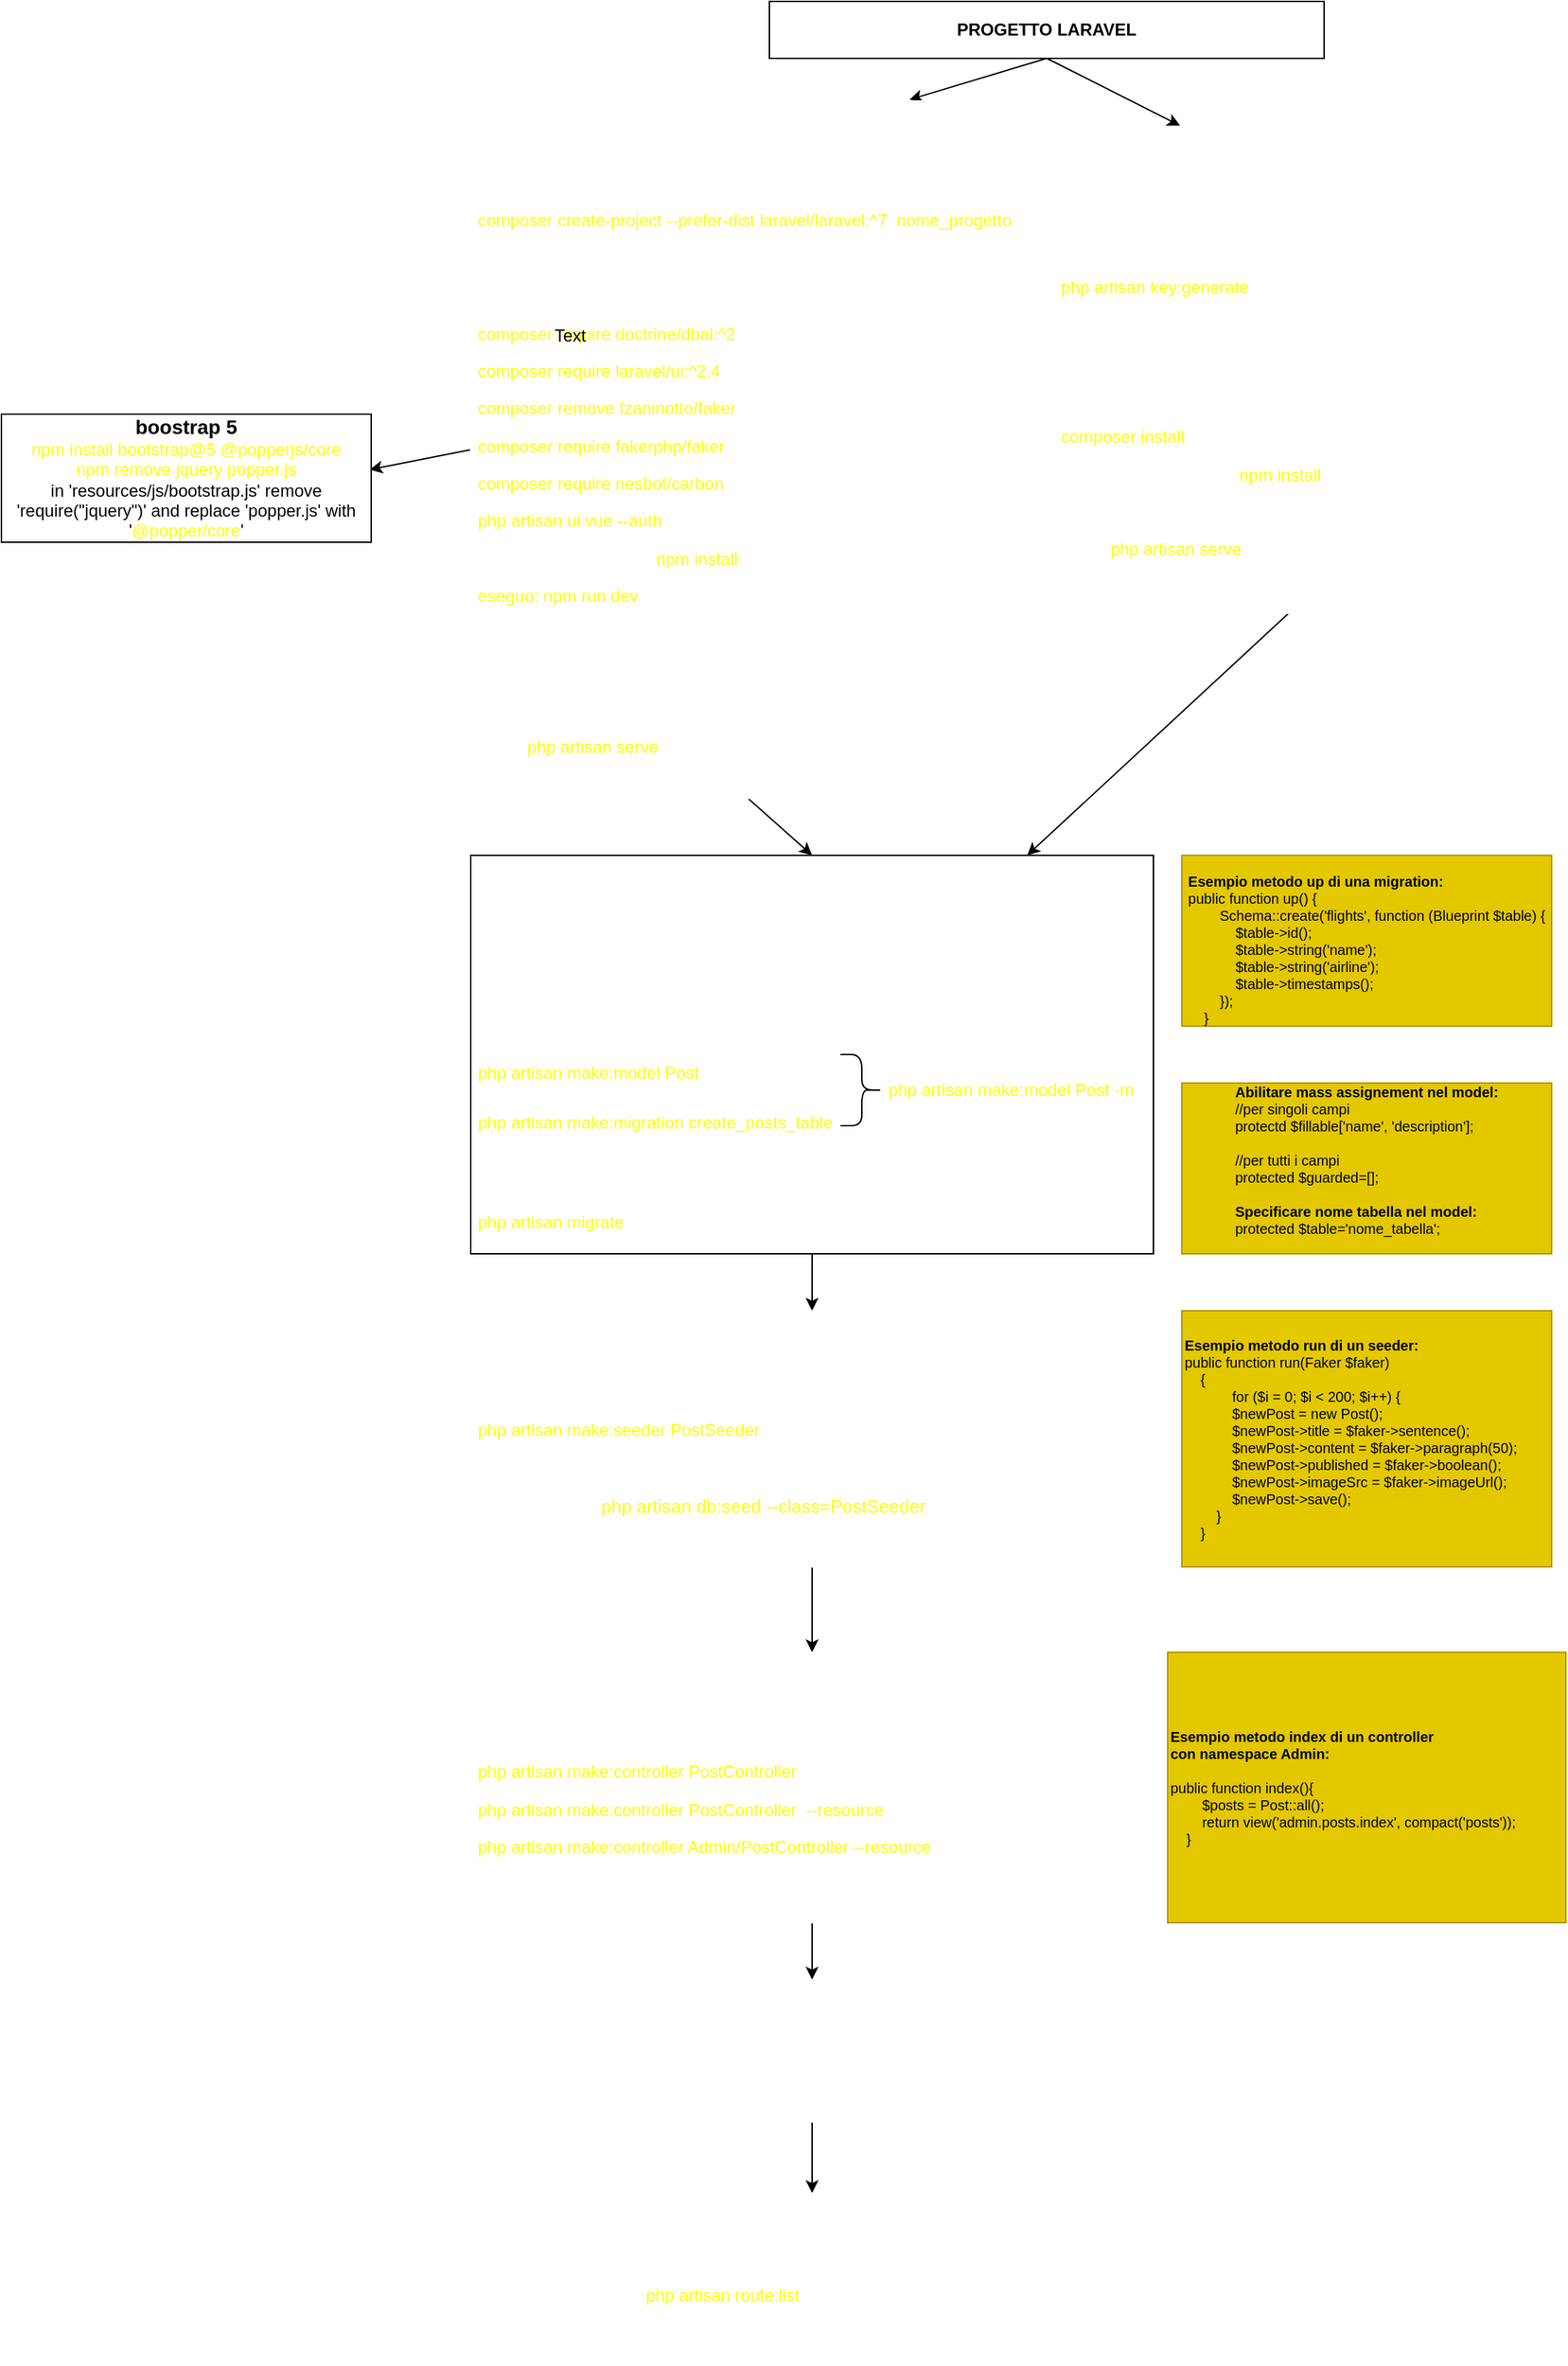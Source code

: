 <mxfile>
    <diagram id="avuX6tN8_coUhezxWiyo" name="Page-1">
        <mxGraphModel dx="2028" dy="634" grid="1" gridSize="10" guides="1" tooltips="1" connect="1" arrows="0" fold="1" page="1" pageScale="1" pageWidth="827" pageHeight="1169" math="0" shadow="0">
            <root>
                <mxCell id="0"/>
                <mxCell id="1" parent="0"/>
                <mxCell id="9" style="edgeStyle=none;html=1;exitX=0.5;exitY=1;exitDx=0;exitDy=0;entryX=0.791;entryY=-0.002;entryDx=0;entryDy=0;entryPerimeter=0;fontSize=16;fontColor=#FFFF00;" parent="1" source="2" target="7" edge="1">
                    <mxGeometry relative="1" as="geometry"/>
                </mxCell>
                <mxCell id="10" style="edgeStyle=none;html=1;exitX=0.5;exitY=1;exitDx=0;exitDy=0;entryX=0.269;entryY=-0.008;entryDx=0;entryDy=0;entryPerimeter=0;fontSize=16;fontColor=#FFFF00;" parent="1" source="2" target="8" edge="1">
                    <mxGeometry relative="1" as="geometry"/>
                </mxCell>
                <mxCell id="2" value="&lt;b&gt;PROGETTO LARAVEL&lt;/b&gt;&lt;font color=&quot;#ffff00&quot;&gt;&lt;br&gt;&lt;/font&gt;" style="rounded=0;whiteSpace=wrap;html=1;" parent="1" vertex="1">
                    <mxGeometry x="250" y="40" width="390" height="40" as="geometry"/>
                </mxCell>
                <mxCell id="13" style="edgeStyle=none;html=1;exitX=0.5;exitY=1;exitDx=0;exitDy=0;entryX=0.5;entryY=0;entryDx=0;entryDy=0;fontSize=12;fontColor=#FFFFFF;" parent="1" source="7" target="12" edge="1">
                    <mxGeometry relative="1" as="geometry"/>
                </mxCell>
                <mxCell id="28" style="edgeStyle=none;html=1;exitX=0;exitY=0.5;exitDx=0;exitDy=0;entryX=0.996;entryY=0.433;entryDx=0;entryDy=0;entryPerimeter=0;fontSize=14;" parent="1" source="7" target="27" edge="1">
                    <mxGeometry relative="1" as="geometry"/>
                </mxCell>
                <mxCell id="7" value="&lt;h1&gt;&lt;font style=&quot;font-size: 16px&quot;&gt;SCAFFOLDING: Se inizializzo progetto&lt;/font&gt;&lt;/h1&gt;&lt;p&gt;Mi sposto nella cartella dove voglio creare il progetto (parent dir)&lt;/p&gt;&lt;p&gt;&lt;span&gt;&lt;font color=&quot;#ffff00&quot;&gt;composer create-project --prefer-dist laravel/laravel:^7&amp;nbsp; nome_progetto&lt;/font&gt;&lt;/span&gt;&lt;br&gt;&lt;/p&gt;&lt;p&gt;&lt;span&gt;apro la cartella del progetto in vscode&lt;/span&gt;&lt;/p&gt;&lt;p&gt;&lt;span&gt;installo i pacchetti necessari:&lt;/span&gt;&lt;/p&gt;&lt;p&gt;&lt;span&gt;&lt;font color=&quot;#ffff00&quot;&gt;composer require doctrine/dbal:^2&lt;/font&gt;&lt;/span&gt;&lt;/p&gt;&lt;p&gt;&lt;font color=&quot;#ffff00&quot;&gt;composer require laravel/ui:^2.4&lt;/font&gt;&lt;/p&gt;&lt;p&gt;&lt;font color=&quot;#ffff00&quot;&gt;composer remove fzaninotto/faker&lt;/font&gt;&lt;/p&gt;&lt;p&gt;&lt;font color=&quot;#ffff00&quot;&gt;composer require fakerphp/faker&lt;/font&gt;&lt;/p&gt;&lt;p&gt;&lt;font color=&quot;#ffff00&quot;&gt;composer require nesbot/carbon&lt;/font&gt;&lt;/p&gt;&lt;p&gt;&lt;font color=&quot;#ffff00&quot;&gt;php artisan ui vue --auth&lt;/font&gt;&lt;/p&gt;&lt;p&gt;installo pacchetti node: &lt;font color=&quot;#ffff00&quot;&gt;npm install&lt;/font&gt;&lt;/p&gt;&lt;p&gt;&lt;font color=&quot;#ffff00&quot;&gt;eseguo: npm run dev&lt;/font&gt;&lt;/p&gt;&lt;p&gt;aggiungo composer.lock e package.lock a gitignore&lt;br&gt;&lt;/p&gt;&lt;p&gt;creo db&lt;/p&gt;&lt;p&gt;modifico file env con impostazioni mie&lt;/p&gt;&lt;p&gt;lancio &lt;font color=&quot;#ffff00&quot;&gt;php artisan serve&lt;/font&gt; e verifico che tutto funzioni&lt;br&gt;&lt;/p&gt;&lt;p&gt;inizializzo repo git&lt;br&gt;&lt;/p&gt;&lt;p&gt;&lt;font color=&quot;#ffff00&quot;&gt;&lt;br&gt;&lt;/font&gt;&lt;/p&gt;" style="text;html=1;strokeColor=#FFFFFF;fillColor=none;spacing=5;spacingTop=-20;whiteSpace=wrap;overflow=hidden;rounded=0;fontSize=12;fontColor=#FFFFFF;" parent="1" vertex="1">
                    <mxGeometry x="40" y="110" width="390" height="490" as="geometry"/>
                </mxCell>
                <mxCell id="14" style="edgeStyle=none;html=1;exitX=0.5;exitY=1;exitDx=0;exitDy=0;fontSize=12;fontColor=#FFFFFF;" parent="1" source="8" target="12" edge="1">
                    <mxGeometry relative="1" as="geometry"/>
                </mxCell>
                <mxCell id="8" value="&lt;h1&gt;&lt;font style=&quot;font-size: 16px&quot;&gt;SCAFFOLDING: Se clono repo&lt;/font&gt;&lt;/h1&gt;&lt;p&gt;&lt;span&gt;apro vscode e clono repo&lt;/span&gt;&lt;br&gt;&lt;/p&gt;&lt;p&gt;copio .env.example e lo rinomino in .env e genero la key:&lt;span&gt;&lt;br&gt;&lt;/span&gt;&lt;/p&gt;&lt;p&gt;&lt;font color=&quot;#ffff00&quot;&gt;php artisan key:generate&lt;/font&gt;&lt;br&gt;&lt;/p&gt;&lt;p&gt;creo db&lt;/p&gt;&lt;p&gt;modifico file env con impostazioni del mio db&lt;/p&gt;&lt;p&gt;&lt;span&gt;installo i pacchetti necessari:&lt;/span&gt;&lt;/p&gt;&lt;p&gt;&lt;span&gt;&lt;font color=&quot;#ffff00&quot;&gt;composer install&lt;/font&gt;&lt;/span&gt;&lt;/p&gt;&lt;p&gt;&lt;span&gt;installo pacchetti node: &lt;/span&gt;&lt;font color=&quot;#ffff00&quot;&gt;npm install&lt;/font&gt;&lt;br&gt;&lt;/p&gt;&lt;p&gt;se ci sono già migration o seeder li lancio&lt;font color=&quot;#ffff00&quot;&gt;&lt;br&gt;&lt;/font&gt;&lt;/p&gt;&lt;p&gt;&lt;span&gt;lancio &lt;/span&gt;&lt;font color=&quot;#ffff00&quot;&gt;php artisan serve&lt;/font&gt;&lt;span&gt; e verifico che tutto funzioni&lt;/span&gt;&lt;br&gt;&lt;/p&gt;&lt;p&gt;&lt;span&gt;creo eventuale branch su git&lt;/span&gt;&lt;br&gt;&lt;/p&gt;&lt;p&gt;&lt;font color=&quot;#ffff00&quot;&gt;&lt;br&gt;&lt;/font&gt;&lt;/p&gt;" style="text;html=1;strokeColor=#FFFFFF;fillColor=none;spacing=5;spacingTop=-20;whiteSpace=wrap;overflow=hidden;rounded=0;fontSize=12;fontColor=#FFFFFF;" parent="1" vertex="1">
                    <mxGeometry x="450" y="130" width="330" height="340" as="geometry"/>
                </mxCell>
                <mxCell id="23" style="edgeStyle=none;html=1;exitX=0.5;exitY=1;exitDx=0;exitDy=0;entryX=0.5;entryY=0;entryDx=0;entryDy=0;fontSize=10;fontColor=#FFFF00;" parent="1" source="12" target="22" edge="1">
                    <mxGeometry relative="1" as="geometry"/>
                </mxCell>
                <mxCell id="12" value="&lt;h1&gt;&lt;font style=&quot;font-size: 16px ; line-height: 1&quot;&gt;Definisco le mie entità:&lt;/font&gt;&lt;/h1&gt;&lt;div&gt;&lt;font style=&quot;font-size: 16px ; line-height: 1&quot;&gt;&lt;u&gt;Creo Model e Migration&lt;/u&gt;&lt;/font&gt;&lt;/div&gt;&lt;p&gt;&lt;font style=&quot;font-size: 12px&quot;&gt;Per ogni entità creo il relativo model e la migration es. entità post:&lt;/font&gt;&lt;/p&gt;&lt;p&gt;&lt;font style=&quot;font-size: 12px&quot; color=&quot;#ffff00&quot;&gt;php artisan make:model Post&lt;/font&gt;&lt;/p&gt;&lt;p&gt;&lt;font style=&quot;font-size: 12px&quot; color=&quot;#ffff00&quot;&gt;php artisan make:migration create_posts_table&lt;/font&gt;&lt;/p&gt;&lt;p&gt;&lt;font style=&quot;font-size: 12px&quot;&gt;edito le migration create e i model e poi lancio le migration&lt;/font&gt;&lt;/p&gt;&lt;p&gt;&lt;font style=&quot;font-size: 12px&quot; color=&quot;#ffff00&quot;&gt;php artisan migrate&amp;nbsp; &lt;/font&gt;&lt;font style=&quot;font-size: 12px&quot;&gt;(&lt;/font&gt;&lt;span style=&quot;font-size: 12px&quot;&gt;verifico che le tabelle siano state create correttamente sul db)&lt;/span&gt;&lt;/p&gt;" style="text;html=1;strokeColor=default;fillColor=none;spacing=5;spacingTop=-20;whiteSpace=wrap;overflow=hidden;rounded=0;fontSize=16;fontColor=#FFFFFF;container=1;" parent="1" vertex="1">
                    <mxGeometry x="40" y="640" width="480" height="280" as="geometry"/>
                </mxCell>
                <mxCell id="15" value="" style="shape=curlyBracket;whiteSpace=wrap;html=1;rounded=1;flipH=1;fontSize=12;fontColor=#FFFFFF;strokeColor=default;" parent="1" vertex="1">
                    <mxGeometry x="300" y="780" width="30" height="50" as="geometry"/>
                </mxCell>
                <mxCell id="16" value="&lt;span style=&quot;text-align: left&quot;&gt;php artisan make:model Post -m&lt;/span&gt;" style="text;html=1;strokeColor=none;fillColor=none;align=center;verticalAlign=middle;whiteSpace=wrap;rounded=0;fontSize=12;fontColor=#FFFF00;" parent="1" vertex="1">
                    <mxGeometry x="310" y="790" width="220" height="30" as="geometry"/>
                </mxCell>
                <mxCell id="17" value="&lt;div style=&quot;text-align: left ; font-size: 10px&quot;&gt;&lt;br&gt;&lt;/div&gt;&lt;div style=&quot;text-align: left ; font-size: 10px&quot;&gt;&lt;b&gt;Esempio metodo up di una migration:&lt;/b&gt;&lt;/div&gt;&lt;div style=&quot;text-align: left ; font-size: 10px&quot;&gt;public function up()&lt;span style=&quot;font-size: 10px&quot;&gt;&amp;nbsp;{&lt;/span&gt;&lt;/div&gt;&lt;div style=&quot;text-align: left ; font-size: 10px&quot;&gt;&amp;nbsp; &amp;nbsp; &amp;nbsp; &amp;nbsp; Schema::create('flights', function (Blueprint $table) {&lt;/div&gt;&lt;div style=&quot;text-align: left ; font-size: 10px&quot;&gt;&amp;nbsp; &amp;nbsp; &amp;nbsp; &amp;nbsp; &amp;nbsp; &amp;nbsp; $table-&amp;gt;id();&lt;/div&gt;&lt;div style=&quot;text-align: left ; font-size: 10px&quot;&gt;&amp;nbsp; &amp;nbsp; &amp;nbsp; &amp;nbsp; &amp;nbsp; &amp;nbsp; $table-&amp;gt;string('name');&lt;/div&gt;&lt;div style=&quot;text-align: left ; font-size: 10px&quot;&gt;&amp;nbsp; &amp;nbsp; &amp;nbsp; &amp;nbsp; &amp;nbsp; &amp;nbsp; $table-&amp;gt;string('airline');&lt;/div&gt;&lt;div style=&quot;text-align: left ; font-size: 10px&quot;&gt;&amp;nbsp; &amp;nbsp; &amp;nbsp; &amp;nbsp; &amp;nbsp; &amp;nbsp; $table-&amp;gt;timestamps();&lt;/div&gt;&lt;div style=&quot;text-align: left ; font-size: 10px&quot;&gt;&amp;nbsp; &amp;nbsp; &amp;nbsp; &amp;nbsp; });&lt;/div&gt;&lt;div style=&quot;text-align: left ; font-size: 10px&quot;&gt;&amp;nbsp; &amp;nbsp; }&lt;/div&gt;" style="text;html=1;strokeColor=#B09500;fillColor=#e3c800;align=center;verticalAlign=middle;whiteSpace=wrap;rounded=0;fontSize=10;fontColor=#000000;" parent="1" vertex="1">
                    <mxGeometry x="540" y="640" width="260" height="120" as="geometry"/>
                </mxCell>
                <mxCell id="YnNii3DhfhroFcoP4JHG-26" style="edgeStyle=none;html=1;exitX=0.5;exitY=1;exitDx=0;exitDy=0;entryX=0.5;entryY=0;entryDx=0;entryDy=0;fontFamily=Helvetica;fontSize=10;fontColor=#FFFFFF;" parent="1" source="22" target="YnNii3DhfhroFcoP4JHG-25" edge="1">
                    <mxGeometry relative="1" as="geometry"/>
                </mxCell>
                <mxCell id="22" value="&lt;h1&gt;&lt;font style=&quot;font-size: 16px&quot;&gt;Popolo il DB&lt;/font&gt;&lt;/h1&gt;&lt;p&gt;Posso popolare il mio db manualmente o con dei seeder:&lt;/p&gt;&lt;p&gt;&lt;font color=&quot;#ffff00&quot; style=&quot;font-size: 12px&quot;&gt;php artisan make:seeder PostSeeder&amp;nbsp;&lt;/font&gt; &amp;nbsp; (esempio per tabella Posts)&lt;/p&gt;&lt;p&gt;completo il seeder creato&lt;/p&gt;&lt;p&gt;lancio il seeder:&amp;nbsp;&lt;font color=&quot;#ffff00&quot;&gt;&lt;span style=&quot;font-size: 0.8rem ; word-spacing: normal&quot;&gt;php artisan db&lt;/span&gt;&lt;span class=&quot;token punctuation&quot; style=&quot;font-size: 0.8rem ; word-spacing: normal ; box-sizing: border-box ; border-width: 0px ; border-style: solid ; border-color: rgb(231 , 232 , 242)&quot;&gt;:&lt;/span&gt;&lt;span style=&quot;font-size: 0.8rem ; word-spacing: normal&quot;&gt;seed &lt;/span&gt;&lt;span class=&quot;token operator&quot; style=&quot;font-size: 0.8rem ; word-spacing: normal ; box-sizing: border-box ; border-width: 0px ; border-style: solid ; border-color: rgb(231 , 232 , 242)&quot;&gt;--&lt;/span&gt;&lt;span class=&quot;token keyword&quot; style=&quot;font-size: 0.8rem ; word-spacing: normal ; box-sizing: border-box ; border-width: 0px ; border-style: solid ; border-color: rgb(231 , 232 , 242)&quot;&gt;class&lt;/span&gt;&lt;span class=&quot;token operator&quot; style=&quot;font-size: 0.8rem ; word-spacing: normal ; box-sizing: border-box ; border-width: 0px ; border-style: solid ; border-color: rgb(231 , 232 , 242)&quot;&gt;=&lt;/span&gt;&lt;span style=&quot;font-size: 0.8rem ; word-spacing: normal&quot;&gt;PostSeeder&lt;/span&gt;&lt;/font&gt;&lt;/p&gt;&lt;p&gt;&lt;span style=&quot;font-size: 0.8rem ; word-spacing: normal&quot;&gt;verifico che dati siano stati creati correttamente sul db&lt;/span&gt;&lt;/p&gt;&lt;font color=&quot;#ffff00&quot;&gt;&lt;span style=&quot;font-size: 0px&quot;&gt;%3CmxGraphModel%3E%3Croot%3E%3CmxCell%20id%3D%220%22%2F%3E%3CmxCell%20id%3D%221%22%20parent%3D%220%22%2F%3E%3CmxCell%20id%3D%222%22%20value%3D%22%26lt%3Bh1%26gt%3B%26lt%3Bfont%20style%3D%26quot%3Bfont-size%3A%2016px%26quot%3B%26gt%3BSe%20clono%20repo%26lt%3B%2Ffont%26gt%3B%26lt%3B%2Fh1%26gt%3B%26lt%3Bp%26gt%3B%26lt%3Bspan%26gt%3Bapro%20vscode%20e%20clono%20repo%26lt%3B%2Fspan%26gt%3B%26lt%3Bbr%26gt%3B%26lt%3B%2Fp%26gt%3B%26lt%3Bp%26gt%3Bcreo%20file%20env%20e%20genero%20la%20key%3A%26lt%3Bspan%26gt%3B%26lt%3Bbr%26gt%3B%26lt%3B%2Fspan%26gt%3B%26lt%3B%2Fp%26gt%3B%26lt%3Bp%26gt%3B%26lt%3Bfont%20color%3D%26quot%3B%23ffff00%26quot%3B%26gt%3Bphp%20artisan%20key%3Agenerate%26lt%3B%2Ffont%26gt%3B%26lt%3Bbr%26gt%3B%26lt%3B%2Fp%26gt%3B%26lt%3Bp%26gt%3Bcreo%20db%26lt%3B%2Fp%26gt%3B%26lt%3Bp%26gt%3Bmodifico%20file%20env%20con%20impostazioni%20mie%26lt%3B%2Fp%26gt%3B%26lt%3Bp%26gt%3B%26lt%3Bspan%26gt%3Binstallo%20i%20pacchetti%20necessari%3A%26lt%3B%2Fspan%26gt%3B%26lt%3B%2Fp%26gt%3B%26lt%3Bp%26gt%3B%26lt%3Bspan%26gt%3B%26lt%3Bfont%20color%3D%26quot%3B%23ffff00%26quot%3B%26gt%3Bcomposer%20install%26lt%3B%2Ffont%26gt%3B%26lt%3B%2Fspan%26gt%3B%26lt%3B%2Fp%26gt%3B%26lt%3Bp%26gt%3B%26lt%3Bspan%26gt%3Binstallo%20pacchetti%20node%3A%20%26lt%3B%2Fspan%26gt%3B%26lt%3Bfont%20color%3D%26quot%3B%23ffff00%26quot%3B%26gt%3Bnpm%20install%26lt%3B%2Ffont%26gt%3B%26lt%3Bbr%26gt%3B%26lt%3B%2Fp%26gt%3B%26lt%3Bp%26gt%3B%26lt%3Bspan%26gt%3Blancio%20%26lt%3B%2Fspan%26gt%3B%26lt%3Bfont%20color%3D%26quot%3B%23ffff00%26quot%3B%26gt%3Bphp%20artisan%20serve%26lt%3B%2Ffont%26gt%3B%26lt%3Bspan%26gt%3B%20e%20verifico%20che%20tutto%20funzioni%26lt%3B%2Fspan%26gt%3B%26lt%3Bbr%26gt%3B%26lt%3B%2Fp%26gt%3B%26lt%3Bp%26gt%3Bcreo%20eventuale%20branch%20su%20git%26lt%3B%2Fp%26gt%3B%26lt%3Bp%26gt%3B%26lt%3Bfont%20color%3D%26quot%3B%23ffff00%26quot%3B%26gt%3B%26lt%3Bbr%26gt%3B%26lt%3B%2Ffont%26gt%3B%26lt%3B%2Fp%26gt%3B%22%20style%3D%22text%3Bhtml%3D1%3BstrokeColor%3D%23FFFFFF%3BfillColor%3Dnone%3Bspacing%3D5%3BspacingTop%3D-20%3BwhiteSpace%3Dwrap%3Boverflow%3Dhidden%3Brounded%3D0%3BfontSize%3D12%3BfontColor%3D%23FFFFFF%3B%22%20vertex%3D%221%22%20parent%3D%221%22%3E%3CmxGeometry%20x%3D%22450%22%20y%3D%22130%22%20width%3D%22330%22%20height%3D%22320%22%20as%3D%22geometry%22%2F%3E%3C%2FmxCell%3E%3C%2Froot%3E%3C%2FmxGraphModel%3E&lt;/span&gt;&lt;span style=&quot;font-size: 0px&quot;&gt;%3CmxGraphModel%3E%3Croot%3E%3CmxCell%20id%3D%220%22%2F%3E%3CmxCell%20id%3D%221%22%20parent%3D%220%22%2F%3E%3CmxCell%20id%3D%222%22%20value%3D%22%26lt%3Bh1%26gt%3B%26lt%3Bfont%20style%3D%26quot%3Bfont-size%3A%2016px%26quot%3B%26gt%3BSe%20clono%20repo%26lt%3B%2Ffont%26gt%3B%26lt%3B%2Fh1%26gt%3B%26lt%3Bp%26gt%3B%26lt%3Bspan%26gt%3Bapro%20vscode%20e%20clono%20repo%26lt%3B%2Fspan%26gt%3B%26lt%3Bbr%26gt%3B%26lt%3B%2Fp%26gt%3B%26lt%3Bp%26gt%3Bcreo%20file%20env%20e%20genero%20la%20key%3A%26lt%3Bspan%26gt%3B%26lt%3Bbr%26gt%3B%26lt%3B%2Fspan%26gt%3B%26lt%3B%2Fp%26gt%3B%26lt%3Bp%26gt%3B%26lt%3Bfont%20color%3D%26quot%3B%23ffff00%26quot%3B%26gt%3Bphp%20artisan%20key%3Agenerate%26lt%3B%2Ffont%26gt%3B%26lt%3Bbr%26gt%3B%26lt%3B%2Fp%26gt%3B%26lt%3Bp%26gt%3Bcreo%20db%26lt%3B%2Fp%26gt%3B%26lt%3Bp%26gt%3Bmodifico%20file%20env%20con%20impostazioni%20mie%26lt%3B%2Fp%26gt%3B%26lt%3Bp%26gt%3B%26lt%3Bspan%26gt%3Binstallo%20i%20pacchetti%20necessari%3A%26lt%3B%2Fspan%26gt%3B%26lt%3B%2Fp%26gt%3B%26lt%3Bp%26gt%3B%26lt%3Bspan%26gt%3B%26lt%3Bfont%20color%3D%26quot%3B%23ffff00%26quot%3B%26gt%3Bcomposer%20install%26lt%3B%2Ffont%26gt%3B%26lt%3B%2Fspan%26gt%3B%26lt%3B%2Fp%26gt%3B%26lt%3Bp%26gt%3B%26lt%3Bspan%26gt%3Binstallo%20pacchetti%20node%3A%20%26lt%3B%2Fspan%26gt%3B%26lt%3Bfont%20color%3D%26quot%3B%23ffff00%26quot%3B%26gt%3Bnpm%20install%26lt%3B%2Ffont%26gt%3B%26lt%3Bbr%26gt%3B%26lt%3B%2Fp%26gt%3B%26lt%3Bp%26gt%3B%26lt%3Bspan%26gt%3Blancio%20%26lt%3B%2Fspan%26gt%3B%26lt%3Bfont%20color%3D%26quot%3B%23ffff00%26quot%3B%26gt%3Bphp%20artisan%20serve%26lt%3B%2Ffont%26gt%3B%26lt%3Bspan%26gt%3B%20e%20verifico%20che%20tutto%20funzioni%26lt%3B%2Fspan%26gt%3B%26lt%3Bbr%26gt%3B%26lt%3B%2Fp%26gt%3B%26lt%3Bp%26gt%3Bcreo%20eventuale%20branch%20su%20git%26lt%3B%2Fp%26gt%3B%26lt%3Bp%26gt%3B%26lt%3Bfont%20color%3D%26quot%3B%23ffff00%26quot%3B%26gt%3B%26lt%3Bbr%26gt%3B%26lt%3B%2Ffont%26gt%3B%26lt%3B%2Fp%26gt%3B%22%20style%3D%22text%3Bhtml%3D1%3BstrokeColor%3D%23FFFFFF%3BfillColor%3Dnone%3Bspacing%3D5%3BspacingTop%3D-20%3BwhiteSpace%3Dwrap%3Boverflow%3Dhidden%3Brounded%3D0%3BfontSize%3D12%3BfontColor%3D%23FFFFFF%3B%22%20vertex%3D%221%22%20parent%3D%221%22%3E%3CmxGeometry%20x%3D%22450%22%20y%3D%22130%22%20width%3D%22330%22%20height%3D%22320%22%20as%3D%22geometry%22%2F%3E%3C%2FmxCell%3E%3C%2Froot%3E%3C%2FmxGraphModel%3E&lt;/span&gt;&lt;/font&gt;&lt;p&gt;&lt;font color=&quot;#ffff00&quot;&gt;&amp;nbsp;&lt;/font&gt;&lt;/p&gt;" style="text;html=1;strokeColor=#FFFFFF;fillColor=none;spacing=5;spacingTop=-20;whiteSpace=wrap;overflow=hidden;rounded=0;fontSize=12;fontColor=#FFFFFF;" parent="1" vertex="1">
                    <mxGeometry x="40" y="960" width="480" height="180" as="geometry"/>
                </mxCell>
                <mxCell id="24" value="&lt;b&gt;Esempio metodo run di un seeder:&lt;/b&gt;&lt;div style=&quot;font-size: 10px&quot;&gt;public function run(Faker $faker)&lt;/div&gt;&lt;div style=&quot;font-size: 10px&quot;&gt;&amp;nbsp; &amp;nbsp; {&lt;/div&gt;&lt;div style=&quot;font-size: 10px&quot;&gt;&amp;nbsp; &amp;nbsp; &amp;nbsp; &amp;nbsp;&amp;nbsp;&lt;span&gt;&amp;nbsp; &amp;nbsp; for ($i = 0; $i &amp;lt; 200; $i++) {&lt;/span&gt;&lt;/div&gt;&lt;div style=&quot;font-size: 10px&quot;&gt;&amp;nbsp; &amp;nbsp; &amp;nbsp; &amp;nbsp; &amp;nbsp; &amp;nbsp; $newPost = new Post();&lt;/div&gt;&lt;div style=&quot;font-size: 10px&quot;&gt;&amp;nbsp; &amp;nbsp; &amp;nbsp; &amp;nbsp; &amp;nbsp; &amp;nbsp; $newPost-&amp;gt;title = $faker-&amp;gt;sentence();&lt;/div&gt;&lt;div style=&quot;font-size: 10px&quot;&gt;&amp;nbsp; &amp;nbsp; &amp;nbsp; &amp;nbsp; &amp;nbsp; &amp;nbsp; $newPost-&amp;gt;content = $faker-&amp;gt;paragraph(50);&lt;/div&gt;&lt;div style=&quot;font-size: 10px&quot;&gt;&amp;nbsp; &amp;nbsp; &amp;nbsp; &amp;nbsp; &amp;nbsp; &amp;nbsp; $newPost-&amp;gt;published = $faker-&amp;gt;boolean();&lt;span&gt;&amp;nbsp; &amp;nbsp; &amp;nbsp; &amp;nbsp; &amp;nbsp; &amp;nbsp;&amp;nbsp;&lt;/span&gt;&lt;/div&gt;&lt;div style=&quot;font-size: 10px&quot;&gt;&amp;nbsp; &amp;nbsp; &amp;nbsp; &amp;nbsp; &amp;nbsp; &amp;nbsp; $newPost-&amp;gt;imageSrc = $faker-&amp;gt;imageUrl();&lt;/div&gt;&lt;div style=&quot;font-size: 10px&quot;&gt;&amp;nbsp; &amp;nbsp; &amp;nbsp; &amp;nbsp; &amp;nbsp; &amp;nbsp; $newPost-&amp;gt;save();&lt;/div&gt;&lt;div style=&quot;font-size: 10px&quot;&gt;&amp;nbsp; &amp;nbsp; &amp;nbsp; &amp;nbsp; }&lt;/div&gt;&lt;div style=&quot;font-size: 10px&quot;&gt;&amp;nbsp; &amp;nbsp; }&lt;/div&gt;" style="text;html=1;strokeColor=#B09500;fillColor=#e3c800;align=left;verticalAlign=middle;whiteSpace=wrap;rounded=0;fontFamily=Helvetica;fontSize=10;fontColor=#000000;" parent="1" vertex="1">
                    <mxGeometry x="540" y="960" width="260" height="180" as="geometry"/>
                </mxCell>
                <mxCell id="YnNii3DhfhroFcoP4JHG-28" style="edgeStyle=none;html=1;exitX=0.5;exitY=1;exitDx=0;exitDy=0;entryX=0.5;entryY=0;entryDx=0;entryDy=0;fontFamily=Helvetica;fontSize=10;fontColor=#FFFF00;" parent="1" source="YnNii3DhfhroFcoP4JHG-25" target="YnNii3DhfhroFcoP4JHG-27" edge="1">
                    <mxGeometry relative="1" as="geometry"/>
                </mxCell>
                <mxCell id="YnNii3DhfhroFcoP4JHG-25" value="&lt;h1&gt;&lt;font style=&quot;font-size: 16px&quot;&gt;Creo i controller:&lt;/font&gt;&lt;/h1&gt;&lt;p&gt;Creo i controller per le mie entità facendo attenzione ad eventuali &lt;b&gt;&lt;u&gt;namespace&lt;/u&gt;&lt;/b&gt;&lt;/p&gt;&lt;p&gt;&lt;font color=&quot;#ffff00&quot; style=&quot;font-size: 12px&quot;&gt;php artisan make:controller PostController&amp;nbsp;&lt;/font&gt; &amp;nbsp; (controller semplice)&lt;/p&gt;&lt;p&gt;&lt;font color=&quot;#ffff00&quot;&gt;php artisan make:controller PostController&amp;nbsp; --resource&lt;/font&gt;&amp;nbsp;&amp;nbsp; (con resource)&lt;br&gt;&lt;/p&gt;&lt;p&gt;&lt;font color=&quot;#ffff00&quot;&gt;php artisan make:controller Admin/PostController&amp;nbsp;--resource&lt;/font&gt; (controller con namespace)&lt;br&gt;&lt;/p&gt;&lt;p&gt;&lt;span style=&quot;font-size: 0.8rem ; word-spacing: normal&quot;&gt;completo almeno il metodo index di ogni controller in modo che ritorni almeno un template blade&lt;/span&gt;&lt;/p&gt;&lt;font color=&quot;#ffff00&quot;&gt;&lt;span style=&quot;font-size: 0px&quot;&gt;%3CmxGraphModel%3E%3Croot%3E%3CmxCell%20id%3D%220%22%2F%3E%3CmxCell%20id%3D%221%22%20parent%3D%220%22%2F%3E%3CmxCell%20id%3D%222%22%20value%3D%22%26lt%3Bh1%26gt%3B%26lt%3Bfont%20style%3D%26quot%3Bfont-size%3A%2016px%26quot%3B%26gt%3BSe%20clono%20repo%26lt%3B%2Ffont%26gt%3B%26lt%3B%2Fh1%26gt%3B%26lt%3Bp%26gt%3B%26lt%3Bspan%26gt%3Bapro%20vscode%20e%20clono%20repo%26lt%3B%2Fspan%26gt%3B%26lt%3Bbr%26gt%3B%26lt%3B%2Fp%26gt%3B%26lt%3Bp%26gt%3Bcreo%20file%20env%20e%20genero%20la%20key%3A%26lt%3Bspan%26gt%3B%26lt%3Bbr%26gt%3B%26lt%3B%2Fspan%26gt%3B%26lt%3B%2Fp%26gt%3B%26lt%3Bp%26gt%3B%26lt%3Bfont%20color%3D%26quot%3B%23ffff00%26quot%3B%26gt%3Bphp%20artisan%20key%3Agenerate%26lt%3B%2Ffont%26gt%3B%26lt%3Bbr%26gt%3B%26lt%3B%2Fp%26gt%3B%26lt%3Bp%26gt%3Bcreo%20db%26lt%3B%2Fp%26gt%3B%26lt%3Bp%26gt%3Bmodifico%20file%20env%20con%20impostazioni%20mie%26lt%3B%2Fp%26gt%3B%26lt%3Bp%26gt%3B%26lt%3Bspan%26gt%3Binstallo%20i%20pacchetti%20necessari%3A%26lt%3B%2Fspan%26gt%3B%26lt%3B%2Fp%26gt%3B%26lt%3Bp%26gt%3B%26lt%3Bspan%26gt%3B%26lt%3Bfont%20color%3D%26quot%3B%23ffff00%26quot%3B%26gt%3Bcomposer%20install%26lt%3B%2Ffont%26gt%3B%26lt%3B%2Fspan%26gt%3B%26lt%3B%2Fp%26gt%3B%26lt%3Bp%26gt%3B%26lt%3Bspan%26gt%3Binstallo%20pacchetti%20node%3A%20%26lt%3B%2Fspan%26gt%3B%26lt%3Bfont%20color%3D%26quot%3B%23ffff00%26quot%3B%26gt%3Bnpm%20install%26lt%3B%2Ffont%26gt%3B%26lt%3Bbr%26gt%3B%26lt%3B%2Fp%26gt%3B%26lt%3Bp%26gt%3B%26lt%3Bspan%26gt%3Blancio%20%26lt%3B%2Fspan%26gt%3B%26lt%3Bfont%20color%3D%26quot%3B%23ffff00%26quot%3B%26gt%3Bphp%20artisan%20serve%26lt%3B%2Ffont%26gt%3B%26lt%3Bspan%26gt%3B%20e%20verifico%20che%20tutto%20funzioni%26lt%3B%2Fspan%26gt%3B%26lt%3Bbr%26gt%3B%26lt%3B%2Fp%26gt%3B%26lt%3Bp%26gt%3Bcreo%20eventuale%20branch%20su%20git%26lt%3B%2Fp%26gt%3B%26lt%3Bp%26gt%3B%26lt%3Bfont%20color%3D%26quot%3B%23ffff00%26quot%3B%26gt%3B%26lt%3Bbr%26gt%3B%26lt%3B%2Ffont%26gt%3B%26lt%3B%2Fp%26gt%3B%22%20style%3D%22text%3Bhtml%3D1%3BstrokeColor%3D%23FFFFFF%3BfillColor%3Dnone%3Bspacing%3D5%3BspacingTop%3D-20%3BwhiteSpace%3Dwrap%3Boverflow%3Dhidden%3Brounded%3D0%3BfontSize%3D12%3BfontColor%3D%23FFFFFF%3B%22%20vertex%3D%221%22%20parent%3D%221%22%3E%3CmxGeometry%20x%3D%22450%22%20y%3D%22130%22%20width%3D%22330%22%20height%3D%22320%22%20as%3D%22geometry%22%2F%3E%3C%2FmxCell%3E%3C%2Froot%3E%3C%2FmxGraphModel%3E&lt;/span&gt;&lt;span style=&quot;font-size: 0px&quot;&gt;%3CmxGraphModel%3E%3Croot%3E%3CmxCell%20id%3D%220%22%2F%3E%3CmxCell%20id%3D%221%22%20parent%3D%220%22%2F%3E%3CmxCell%20id%3D%222%22%20value%3D%22%26lt%3Bh1%26gt%3B%26lt%3Bfont%20style%3D%26quot%3Bfont-size%3A%2016px%26quot%3B%26gt%3BSe%20clono%20repo%26lt%3B%2Ffont%26gt%3B%26lt%3B%2Fh1%26gt%3B%26lt%3Bp%26gt%3B%26lt%3Bspan%26gt%3Bapro%20vscode%20e%20clono%20repo%26lt%3B%2Fspan%26gt%3B%26lt%3Bbr%26gt%3B%26lt%3B%2Fp%26gt%3B%26lt%3Bp%26gt%3Bcreo%20file%20env%20e%20genero%20la%20key%3A%26lt%3Bspan%26gt%3B%26lt%3Bbr%26gt%3B%26lt%3B%2Fspan%26gt%3B%26lt%3B%2Fp%26gt%3B%26lt%3Bp%26gt%3B%26lt%3Bfont%20color%3D%26quot%3B%23ffff00%26quot%3B%26gt%3Bphp%20artisan%20key%3Agenerate%26lt%3B%2Ffont%26gt%3B%26lt%3Bbr%26gt%3B%26lt%3B%2Fp%26gt%3B%26lt%3Bp%26gt%3Bcreo%20db%26lt%3B%2Fp%26gt%3B%26lt%3Bp%26gt%3Bmodifico%20file%20env%20con%20impostazioni%20mie%26lt%3B%2Fp%26gt%3B%26lt%3Bp%26gt%3B%26lt%3Bspan%26gt%3Binstallo%20i%20pacchetti%20necessari%3A%26lt%3B%2Fspan%26gt%3B%26lt%3B%2Fp%26gt%3B%26lt%3Bp%26gt%3B%26lt%3Bspan%26gt%3B%26lt%3Bfont%20color%3D%26quot%3B%23ffff00%26quot%3B%26gt%3Bcomposer%20install%26lt%3B%2Ffont%26gt%3B%26lt%3B%2Fspan%26gt%3B%26lt%3B%2Fp%26gt%3B%26lt%3Bp%26gt%3B%26lt%3Bspan%26gt%3Binstallo%20pacchetti%20node%3A%20%26lt%3B%2Fspan%26gt%3B%26lt%3Bfont%20color%3D%26quot%3B%23ffff00%26quot%3B%26gt%3Bnpm%20install%26lt%3B%2Ffont%26gt%3B%26lt%3Bbr%26gt%3B%26lt%3B%2Fp%26gt%3B%26lt%3Bp%26gt%3B%26lt%3Bspan%26gt%3Blancio%20%26lt%3B%2Fspan%26gt%3B%26lt%3Bfont%20color%3D%26quot%3B%23ffff00%26quot%3B%26gt%3Bphp%20artisan%20serve%26lt%3B%2Ffont%26gt%3B%26lt%3Bspan%26gt%3B%20e%20verifico%20che%20tutto%20funzioni%26lt%3B%2Fspan%26gt%3B%26lt%3Bbr%26gt%3B%26lt%3B%2Fp%26gt%3B%26lt%3Bp%26gt%3Bcreo%20eventuale%20branch%20su%20git%26lt%3B%2Fp%26gt%3B%26lt%3Bp%26gt%3B%26lt%3Bfont%20color%3D%26quot%3B%23ffff00%26quot%3B%26gt%3B%26lt%3Bbr%26gt%3B%26lt%3B%2Ffont%26gt%3B%26lt%3B%2Fp%26gt%3B%22%20style%3D%22text%3Bhtml%3D1%3BstrokeColor%3D%23FFFFFF%3BfillColor%3Dnone%3Bspacing%3D5%3BspacingTop%3D-20%3BwhiteSpace%3Dwrap%3Boverflow%3Dhidden%3Brounded%3D0%3BfontSize%3D12%3BfontColor%3D%23FFFFFF%3B%22%20vertex%3D%221%22%20parent%3D%221%22%3E%3CmxGeometry%20x%3D%22450%22%20y%3D%22130%22%20width%3D%22330%22%20height%3D%22320%22%20as%3D%22geometry%22%2F%3E%3C%2FmxCell%3E%3C%2Froot%3E%3C%2FmxGraphModel%3E&lt;/span&gt;&lt;/font&gt;&lt;p&gt;&lt;font color=&quot;#ffff00&quot;&gt;&amp;nbsp;&lt;/font&gt;&lt;/p&gt;" style="text;html=1;strokeColor=#FFFFFF;fillColor=none;spacing=5;spacingTop=-20;whiteSpace=wrap;overflow=hidden;rounded=0;fontSize=12;fontColor=#FFFFFF;" parent="1" vertex="1">
                    <mxGeometry x="40" y="1200" width="480" height="190" as="geometry"/>
                </mxCell>
                <mxCell id="YnNii3DhfhroFcoP4JHG-30" style="edgeStyle=none;html=1;exitX=0.5;exitY=1;exitDx=0;exitDy=0;entryX=0.5;entryY=0;entryDx=0;entryDy=0;fontFamily=Helvetica;fontSize=10;fontColor=#FFFF00;" parent="1" source="YnNii3DhfhroFcoP4JHG-27" target="YnNii3DhfhroFcoP4JHG-29" edge="1">
                    <mxGeometry relative="1" as="geometry"/>
                </mxCell>
                <mxCell id="YnNii3DhfhroFcoP4JHG-27" value="&lt;h1&gt;&lt;font style=&quot;font-size: 16px&quot;&gt;Creo i necessari template blade:&lt;/font&gt;&lt;/h1&gt;&lt;p&gt;Creo i necessari template seguendo dove possibile la logica laravel (index,,show, ecc.) ragguppandoli nelle relative cartelle&amp;nbsp; rispettando i namespace e le entità (es. admin/posts/index.blade.php)&lt;/p&gt;&lt;font color=&quot;#ffff00&quot;&gt;&lt;span style=&quot;font-size: 0px&quot;&gt;%3CmxGraphModel%3E%3Croot%3E%3CmxCell%20id%3D%220%22%2F%3E%3CmxCell%20id%3D%221%22%20parent%3D%220%22%2F%3E%3CmxCell%20id%3D%222%22%20value%3D%22%26lt%3Bh1%26gt%3B%26lt%3Bfont%20style%3D%26quot%3Bfont-size%3A%2016px%26quot%3B%26gt%3BSe%20clono%20repo%26lt%3B%2Ffont%26gt%3B%26lt%3B%2Fh1%26gt%3B%26lt%3Bp%26gt%3B%26lt%3Bspan%26gt%3Bapro%20vscode%20e%20clono%20repo%26lt%3B%2Fspan%26gt%3B%26lt%3Bbr%26gt%3B%26lt%3B%2Fp%26gt%3B%26lt%3Bp%26gt%3Bcreo%20file%20env%20e%20genero%20la%20key%3A%26lt%3Bspan%26gt%3B%26lt%3Bbr%26gt%3B%26lt%3B%2Fspan%26gt%3B%26lt%3B%2Fp%26gt%3B%26lt%3Bp%26gt%3B%26lt%3Bfont%20color%3D%26quot%3B%23ffff00%26quot%3B%26gt%3Bphp%20artisan%20key%3Agenerate%26lt%3B%2Ffont%26gt%3B%26lt%3Bbr%26gt%3B%26lt%3B%2Fp%26gt%3B%26lt%3Bp%26gt%3Bcreo%20db%26lt%3B%2Fp%26gt%3B%26lt%3Bp%26gt%3Bmodifico%20file%20env%20con%20impostazioni%20mie%26lt%3B%2Fp%26gt%3B%26lt%3Bp%26gt%3B%26lt%3Bspan%26gt%3Binstallo%20i%20pacchetti%20necessari%3A%26lt%3B%2Fspan%26gt%3B%26lt%3B%2Fp%26gt%3B%26lt%3Bp%26gt%3B%26lt%3Bspan%26gt%3B%26lt%3Bfont%20color%3D%26quot%3B%23ffff00%26quot%3B%26gt%3Bcomposer%20install%26lt%3B%2Ffont%26gt%3B%26lt%3B%2Fspan%26gt%3B%26lt%3B%2Fp%26gt%3B%26lt%3Bp%26gt%3B%26lt%3Bspan%26gt%3Binstallo%20pacchetti%20node%3A%20%26lt%3B%2Fspan%26gt%3B%26lt%3Bfont%20color%3D%26quot%3B%23ffff00%26quot%3B%26gt%3Bnpm%20install%26lt%3B%2Ffont%26gt%3B%26lt%3Bbr%26gt%3B%26lt%3B%2Fp%26gt%3B%26lt%3Bp%26gt%3B%26lt%3Bspan%26gt%3Blancio%20%26lt%3B%2Fspan%26gt%3B%26lt%3Bfont%20color%3D%26quot%3B%23ffff00%26quot%3B%26gt%3Bphp%20artisan%20serve%26lt%3B%2Ffont%26gt%3B%26lt%3Bspan%26gt%3B%20e%20verifico%20che%20tutto%20funzioni%26lt%3B%2Fspan%26gt%3B%26lt%3Bbr%26gt%3B%26lt%3B%2Fp%26gt%3B%26lt%3Bp%26gt%3Bcreo%20eventuale%20branch%20su%20git%26lt%3B%2Fp%26gt%3B%26lt%3Bp%26gt%3B%26lt%3Bfont%20color%3D%26quot%3B%23ffff00%26quot%3B%26gt%3B%26lt%3Bbr%26gt%3B%26lt%3B%2Ffont%26gt%3B%26lt%3B%2Fp%26gt%3B%22%20style%3D%22text%3Bhtml%3D1%3BstrokeColor%3D%23FFFFFF%3BfillColor%3Dnone%3Bspacing%3D5%3BspacingTop%3D-20%3BwhiteSpace%3Dwrap%3Boverflow%3Dhidden%3Brounded%3D0%3BfontSize%3D12%3BfontColor%3D%23FFFFFF%3B%22%20vertex%3D%221%22%20parent%3D%221%22%3E%3CmxGeometry%20x%3D%22450%22%20y%3D%22130%22%20width%3D%22330%22%20height%3D%22320%22%20as%3D%22geometry%22%2F%3E%3C%2FmxCell%3E%3C%2Froot%3E%3C%2FmxGraphModel%3E&lt;/span&gt;&lt;span style=&quot;font-size: 0px&quot;&gt;%3CmxGraphModel%3E%3Croot%3E%3CmxCell%20id%3D%220%22%2F%3E%3CmxCell%20id%3D%221%22%20parent%3D%220%22%2F%3E%3CmxCell%20id%3D%222%22%20value%3D%22%26lt%3Bh1%26gt%3B%26lt%3Bfont%20style%3D%26quot%3Bfont-size%3A%2016px%26quot%3B%26gt%3BSe%20clono%20repo%26lt%3B%2Ffont%26gt%3B%26lt%3B%2Fh1%26gt%3B%26lt%3Bp%26gt%3B%26lt%3Bspan%26gt%3Bapro%20vscode%20e%20clono%20repo%26lt%3B%2Fspan%26gt%3B%26lt%3Bbr%26gt%3B%26lt%3B%2Fp%26gt%3B%26lt%3Bp%26gt%3Bcreo%20file%20env%20e%20genero%20la%20key%3A%26lt%3Bspan%26gt%3B%26lt%3Bbr%26gt%3B%26lt%3B%2Fspan%26gt%3B%26lt%3B%2Fp%26gt%3B%26lt%3Bp%26gt%3B%26lt%3Bfont%20color%3D%26quot%3B%23ffff00%26quot%3B%26gt%3Bphp%20artisan%20key%3Agenerate%26lt%3B%2Ffont%26gt%3B%26lt%3Bbr%26gt%3B%26lt%3B%2Fp%26gt%3B%26lt%3Bp%26gt%3Bcreo%20db%26lt%3B%2Fp%26gt%3B%26lt%3Bp%26gt%3Bmodifico%20file%20env%20con%20impostazioni%20mie%26lt%3B%2Fp%26gt%3B%26lt%3Bp%26gt%3B%26lt%3Bspan%26gt%3Binstallo%20i%20pacchetti%20necessari%3A%26lt%3B%2Fspan%26gt%3B%26lt%3B%2Fp%26gt%3B%26lt%3Bp%26gt%3B%26lt%3Bspan%26gt%3B%26lt%3Bfont%20color%3D%26quot%3B%23ffff00%26quot%3B%26gt%3Bcomposer%20install%26lt%3B%2Ffont%26gt%3B%26lt%3B%2Fspan%26gt%3B%26lt%3B%2Fp%26gt%3B%26lt%3Bp%26gt%3B%26lt%3Bspan%26gt%3Binstallo%20pacchetti%20node%3A%20%26lt%3B%2Fspan%26gt%3B%26lt%3Bfont%20color%3D%26quot%3B%23ffff00%26quot%3B%26gt%3Bnpm%20install%26lt%3B%2Ffont%26gt%3B%26lt%3Bbr%26gt%3B%26lt%3B%2Fp%26gt%3B%26lt%3Bp%26gt%3B%26lt%3Bspan%26gt%3Blancio%20%26lt%3B%2Fspan%26gt%3B%26lt%3Bfont%20color%3D%26quot%3B%23ffff00%26quot%3B%26gt%3Bphp%20artisan%20serve%26lt%3B%2Ffont%26gt%3B%26lt%3Bspan%26gt%3B%20e%20verifico%20che%20tutto%20funzioni%26lt%3B%2Fspan%26gt%3B%26lt%3Bbr%26gt%3B%26lt%3B%2Fp%26gt%3B%26lt%3Bp%26gt%3Bcreo%20eventuale%20branch%20su%20git%26lt%3B%2Fp%26gt%3B%26lt%3Bp%26gt%3B%26lt%3Bfont%20color%3D%26quot%3B%23ffff00%26quot%3B%26gt%3B%26lt%3Bbr%26gt%3B%26lt%3B%2Ffont%26gt%3B%26lt%3B%2Fp%26gt%3B%22%20style%3D%22text%3Bhtml%3D1%3BstrokeColor%3D%23FFFFFF%3BfillColor%3Dnone%3Bspacing%3D5%3BspacingTop%3D-20%3BwhiteSpace%3Dwrap%3Boverflow%3Dhidden%3Brounded%3D0%3BfontSize%3D12%3BfontColor%3D%23FFFFFF%3B%22%20vertex%3D%221%22%20parent%3D%221%22%3E%3CmxGeometry%20x%3D%22450%22%20y%3D%22130%22%20width%3D%22330%22%20height%3D%22320%22%20as%3D%22geometry%22%2F%3E%3C%2FmxCell%3E%3C%2Froot%3E%3C%2FmxGraphModel%3E&lt;/span&gt;&lt;/font&gt;&lt;p&gt;&lt;font color=&quot;#ffff00&quot;&gt;&amp;nbsp;&lt;/font&gt;&lt;/p&gt;" style="text;html=1;strokeColor=#FFFFFF;fillColor=none;spacing=5;spacingTop=-20;whiteSpace=wrap;overflow=hidden;rounded=0;fontSize=12;fontColor=#FFFFFF;" parent="1" vertex="1">
                    <mxGeometry x="40" y="1430" width="480" height="100" as="geometry"/>
                </mxCell>
                <mxCell id="YnNii3DhfhroFcoP4JHG-29" value="&lt;h1&gt;&lt;font style=&quot;font-size: 16px&quot;&gt;Creo le rotte:&lt;/font&gt;&lt;/h1&gt;&lt;p&gt;&lt;/p&gt;Modifico il file routes/web.php ed eventualmente il file routes/api.php&lt;br&gt;verifico le rotte create &lt;font color=&quot;#ffff00&quot;&gt;php artisan route:list&lt;br&gt;&lt;/font&gt;verifico da browser tutti i percorsi&lt;br&gt;&lt;span style=&quot;color: rgb(255 , 255 , 0) ; font-size: 0px&quot;&gt;%3CmxGraphModel%3E%3Croot%3E%3CmxCell%20id%3D%220%22%2F%3E%3CmxCell%20id%3D%221%22%20parent%3D%220%22%2F%3E%3CmxCell%20id%3D%222%22%20value%3D%22%26lt%3Bh1%26gt%3B%26lt%3Bfont%20style%3D%26quot%3Bfont-size%3A%2016px%26quot%3B%26gt%3BSe%20clono%20repo%26lt%3B%2Ffont%26gt%3B%26lt%3B%2Fh1%26gt%3B%26lt%3Bp%26gt%3B%26lt%3Bspan%26gt%3Bapro%20vscode%20e%20clono%20repo%26lt%3B%2Fspan%26gt%3B%26lt%3Bbr%26gt%3B%26lt%3B%2Fp%26gt%3B%26lt%3Bp%26gt%3Bcreo%20file%20env%20e%20genero%20la%20key%3A%26lt%3Bspan%26gt%3B%26lt%3Bbr%26gt%3B%26lt%3B%2Fspan%26gt%3B%26lt%3B%2Fp%26gt%3B%26lt%3Bp%26gt%3B%26lt%3Bfont%20color%3D%26quot%3B%23ffff00%26quot%3B%26gt%3Bphp%20artisan%20key%3Agenerate%26lt%3B%2Ffont%26gt%3B%26lt%3Bbr%26gt%3B%26lt%3B%2Fp%26gt%3B%26lt%3Bp%26gt%3Bcreo%20db%26lt%3B%2Fp%26gt%3B%26lt%3Bp%26gt%3Bmodifico%20file%20env%20con%20impostazioni%20mie%26lt%3B%2Fp%26gt%3B%26lt%3Bp%26gt%3B%26lt%3Bspan%26gt%3Binstallo%20i%20pacchetti%20necessari%3A%26lt%3B%2Fspan%26gt%3B%26lt%3B%2Fp%26gt%3B%26lt%3Bp%26gt%3B%26lt%3Bspan%26gt%3B%26lt%3Bfont%20color%3D%26quot%3B%23ffff00%26quot%3B%26gt%3Bcomposer%20install%26lt%3B%2Ffont%26gt%3B%26lt%3B%2Fspan%26gt%3B%26lt%3B%2Fp%26gt%3B%26lt%3Bp%26gt%3B%26lt%3Bspan%26gt%3Binstallo%20pacchetti%20node%3A%20%26lt%3B%2Fspan%26gt%3B%26lt%3Bfont%20color%3D%26quot%3B%23ffff00%26quot%3B%26gt%3Bnpm%20install%26lt%3B%2Ffont%26gt%3B%26lt%3Bbr%26gt%3B%26lt%3B%2Fp%26gt%3B%26lt%3Bp%26gt%3B%26lt%3Bspan%26gt%3Blancio%20%26lt%3B%2Fspan%26gt%3B%26lt%3Bfont%20color%3D%26quot%3B%23ffff00%26quot%3B%26gt%3Bphp%20artisan%20serve%26lt%3B%2Ffont%26gt%3B%26lt%3Bspan%26gt%3B%20e%20verifico%20che%20tutto%20funzioni%26lt%3B%2Fspan%26gt%3B%26lt%3Bbr%26gt%3B%26lt%3B%2Fp%26gt%3B%26lt%3Bp%26gt%3Bcreo%20eventuale%20branch%20su%20git%26lt%3B%2Fp%26gt%3B%26lt%3Bp%26gt%3B%26lt%3Bfont%20color%3D%26quot%3B%23ffff00%26quot%3B%26gt%3B%26lt%3Bbr%26gt%3B%26lt%3B%2Ffont%26gt%3B%26lt%3B%2Fp%26gt%3B%22%20style%3D%22text%3Bhtml%3D1%3BstrokeColor%3D%23FFFFFF%3BfillColor%3Dnone%3Bspacing%3D5%3BspacingTop%3D-20%3BwhiteSpace%3Dwrap%3Boverflow%3Dhidden%3Brounded%3D0%3BfontSize%3D12%3BfontColor%3D%23FFFFFF%3B%22%20vertex%3D%221%22%20parent%3D%221%22%3E%3CmxGeometry%20x%3D%22450%22%20y%3D%22130%22%20width%3D%22330%22%20height%3D%22320%22%20as%3D%22geometry%22%2F%3E%3C%2FmxCell%3E%3C%2Froot%3E%3C%2FmxGraphModel%3E&lt;/span&gt;&lt;span style=&quot;color: rgb(255 , 255 , 0) ; font-size: 0px&quot;&gt;%3CmxGraphModel%3E%3Croot%3E%3CmxCell%20id%3D%220%22%2F%3E%3CmxCell%20id%3D%221%22%20parent%3D%220%22%2F%3E%3CmxCell%20id%3D%222%22%20value%3D%22%26lt%3Bh1%26gt%3B%26lt%3Bfont%20style%3D%26quot%3Bfont-size%3A%2016px%26quot%3B%26gt%3BSe%20clono%20repo%26lt%3B%2Ffont%26gt%3B%26lt%3B%2Fh1%26gt%3B%26lt%3Bp%26gt%3B%26lt%3Bspan%26gt%3Bapro%20vscode%20e%20clono%20repo%26lt%3B%2Fspan%26gt%3B%26lt%3Bbr%26gt%3B%26lt%3B%2Fp%26gt%3B%26lt%3Bp%26gt%3Bcreo%20file%20env%20e%20genero%20la%20key%3A%26lt%3Bspan%26gt%3B%26lt%3Bbr%26gt%3B%26lt%3B%2Fspan%26gt%3B%26lt%3B%2Fp%26gt%3B%26lt%3Bp%26gt%3B%26lt%3Bfont%20color%3D%26quot%3B%23ffff00%26quot%3B%26gt%3Bphp%20artisan%20key%3Agenerate%26lt%3B%2Ffont%26gt%3B%26lt%3Bbr%26gt%3B%26lt%3B%2Fp%26gt%3B%26lt%3Bp%26gt%3Bcreo%20db%26lt%3B%2Fp%26gt%3B%26lt%3Bp%26gt%3Bmodifico%20file%20env%20con%20impostazioni%20mie%26lt%3B%2Fp%26gt%3B%26lt%3Bp%26gt%3B%26lt%3Bspan%26gt%3Binstallo%20i%20pacchetti%20necessari%3A%26lt%3B%2Fspan%26gt%3B%26lt%3B%2Fp%26gt%3B%26lt%3Bp%26gt%3B%26lt%3Bspan%26gt%3B%26lt%3Bfont%20color%3D%26quot%3B%23ffff00%26quot%3B%26gt%3Bcomposer%20install%26lt%3B%2Ffont%26gt%3B%26lt%3B%2Fspan%26gt%3B%26lt%3B%2Fp%26gt%3B%26lt%3Bp%26gt%3B%26lt%3Bspan%26gt%3Binstallo%20pacchetti%20node%3A%20%26lt%3B%2Fspan%26gt%3B%26lt%3Bfont%20color%3D%26quot%3B%23ffff00%26quot%3B%26gt%3Bnpm%20install%26lt%3B%2Ffont%26gt%3B%26lt%3Bbr%26gt%3B%26lt%3B%2Fp%26gt%3B%26lt%3Bp%26gt%3B%26lt%3Bspan%26gt%3Blancio%20%26lt%3B%2Fspan%26gt%3B%26lt%3Bfont%20color%3D%26quot%3B%23ffff00%26quot%3B%26gt%3Bphp%20artisan%20serve%26lt%3B%2Ffont%26gt%3B%26lt%3Bspan%26gt%3B%20e%20verifico%20che%20tutto%20funzioni%26lt%3B%2Fspan%26gt%3B%26lt%3Bbr%26gt%3B%26lt%3B%2Fp%26gt%3B%26lt%3Bp%26gt%3Bcreo%20eventuale%20branch%20su%20git%26lt%3B%2Fp%26gt%3B%26lt%3Bp%26gt%3B%26lt%3Bfont%20color%3D%26quot%3B%23ffff00%26quot%3B%26gt%3B%26lt%3Bbr%26gt%3B%26lt%3B%2Ffont%26gt%3B%26lt%3B%2Fp%26gt%3B%22%20style%3D%22text%3Bhtml%3D1%3BstrokeColor%3D%23FFFFFF%3BfillColor%3Dnone%3Bspacing%3D5%3BspacingTop%3D-20%3BwhiteSpace%3Dwrap%3Boverflow%3Dhidden%3Brounded%3D0%3BfontSize%3D12%3BfontColor%3D%23FFFFFF%3B%22%20vertex%3D%221%22%20parent%3D%221%22%3E%3CmxGeometry%20x%3D%22450%22%20y%3D%22130%22%20width%3D%22330%22%20height%3D%22320%22%20as%3D%22geometry%22%2F%3E%3C%2FmxCell%3E%3C%2Froot%3E%3C%2FmxGraphModel%&lt;br&gt;&lt;/span&gt;" style="text;html=1;strokeColor=#FFFFFF;fillColor=none;spacing=5;spacingTop=-20;whiteSpace=wrap;overflow=hidden;rounded=0;fontSize=12;fontColor=#FFFFFF;" parent="1" vertex="1">
                    <mxGeometry x="40" y="1580" width="480" height="120" as="geometry"/>
                </mxCell>
                <mxCell id="YnNii3DhfhroFcoP4JHG-31" value="&lt;b&gt;Esempio metodo index di un controller&lt;br&gt;con namespace Admin:&lt;br&gt;&lt;br&gt;&lt;/b&gt;&lt;div style=&quot;font-size: 10px&quot;&gt;&lt;div&gt;public function index(){&lt;span&gt;&amp;nbsp; &amp;nbsp; &amp;nbsp;&lt;/span&gt;&lt;/div&gt;&lt;div&gt;&amp;nbsp; &amp;nbsp; &amp;nbsp; &amp;nbsp; $posts = Post::all();&lt;/div&gt;&lt;div&gt;&amp;nbsp; &amp;nbsp; &amp;nbsp; &amp;nbsp; return view('admin.posts.index', compact('posts'));&lt;/div&gt;&lt;div&gt;&amp;nbsp; &amp;nbsp; }&lt;/div&gt;&lt;/div&gt;" style="text;html=1;strokeColor=#B09500;fillColor=#e3c800;align=left;verticalAlign=middle;whiteSpace=wrap;rounded=0;fontFamily=Helvetica;fontSize=10;fontColor=#000000;" parent="1" vertex="1">
                    <mxGeometry x="530" y="1200" width="280" height="190" as="geometry"/>
                </mxCell>
                <mxCell id="YnNii3DhfhroFcoP4JHG-32" value="&lt;div style=&quot;text-align: left ; font-size: 10px&quot;&gt;&lt;br&gt;&lt;/div&gt;&lt;div style=&quot;text-align: left ; font-size: 10px&quot;&gt;&lt;b&gt;Abilitare mass assignement nel model:&lt;/b&gt;&lt;/div&gt;&lt;div style=&quot;text-align: left ; font-size: 10px&quot;&gt;&lt;span&gt;//per singoli campi&lt;/span&gt;&lt;br&gt;&lt;/div&gt;&lt;div style=&quot;text-align: left ; font-size: 10px&quot;&gt;protectd $fillable['name', 'description'];&lt;span&gt;&lt;br&gt;&lt;/span&gt;&lt;/div&gt;&lt;div style=&quot;text-align: left ; font-size: 10px&quot;&gt;&lt;br&gt;&lt;/div&gt;&lt;div style=&quot;text-align: left ; font-size: 10px&quot;&gt;//per tutti i campi&lt;/div&gt;&lt;div style=&quot;text-align: left ; font-size: 10px&quot;&gt;protected $guarded=[];&lt;/div&gt;&lt;div style=&quot;text-align: left ; font-size: 10px&quot;&gt;&lt;br&gt;&lt;/div&gt;&lt;div style=&quot;text-align: left ; font-size: 10px&quot;&gt;&lt;b&gt;Specificare nome tabella nel model:&lt;/b&gt;&lt;br&gt;&lt;/div&gt;&lt;div style=&quot;text-align: left ; font-size: 10px&quot;&gt;protected $table='nome_tabella';&lt;/div&gt;&lt;div style=&quot;text-align: left ; font-size: 10px&quot;&gt;&lt;br&gt;&lt;/div&gt;&lt;div style=&quot;text-align: left ; font-size: 10px&quot;&gt;&lt;br&gt;&lt;/div&gt;" style="text;html=1;strokeColor=#B09500;fillColor=#e3c800;align=center;verticalAlign=middle;whiteSpace=wrap;rounded=0;fontSize=10;fontColor=#000000;" parent="1" vertex="1">
                    <mxGeometry x="540" y="800" width="260" height="120" as="geometry"/>
                </mxCell>
                <mxCell id="26" value="Text" style="text;html=1;strokeColor=none;fillColor=none;align=center;verticalAlign=middle;whiteSpace=wrap;rounded=0;" parent="1" vertex="1">
                    <mxGeometry x="80" y="260" width="60" height="30" as="geometry"/>
                </mxCell>
                <mxCell id="27" value="&lt;b&gt;&lt;font style=&quot;font-size: 14px&quot;&gt;&lt;span&gt;boostrap 5&lt;/span&gt;&lt;br&gt;&lt;/font&gt;&lt;/b&gt;&lt;font color=&quot;#ffff00&quot;&gt;&lt;span&gt;npm install bootstrap@5 @popperjs/core&lt;/span&gt;&lt;br&gt;&lt;span&gt;npm remove jquery popper.js&lt;/span&gt;&lt;br&gt;&lt;/font&gt;in 'resources/js/bootstrap.js' remove 'require(&quot;jquery&quot;)' and replace 'popper.js' with '&lt;font color=&quot;#ffff00&quot;&gt;@popper/core&lt;/font&gt;'" style="rounded=0;whiteSpace=wrap;html=1;" parent="1" vertex="1">
                    <mxGeometry x="-290" y="330" width="260" height="90" as="geometry"/>
                </mxCell>
            </root>
        </mxGraphModel>
    </diagram>
    <diagram id="BvBdxhd0rVTqoUJPIA4A" name="Page-2">
        <mxGraphModel grid="1" gridSize="10" guides="1" tooltips="1" connect="1" arrows="1" page="1" fold="1" pageScale="1" pageWidth="827" pageHeight="1169" math="0" shadow="0">
            <root>
                <mxCell id="dGOpuBiseX3lURQI40ha-0"/>
                <mxCell id="dGOpuBiseX3lURQI40ha-1" parent="dGOpuBiseX3lURQI40ha-0"/>
            </root>
        </mxGraphModel>
    </diagram>
</mxfile>